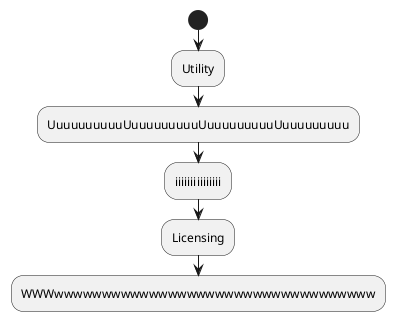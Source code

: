 {
  "sha1": "rrnslk6mdfqur0evv82pfgelddyi8ar",
  "insertion": {
    "when": "2024-06-04T17:28:44.199Z",
    "url": "http://plantuml.sourceforge.net/qa/?qa=6496/beautiful-c-in-classes-after-latex-export",
    "user": "plantuml@gmail.com"
  }
}
@startuml
start
:Utility;
:UuuuuuuuuuUuuuuuuuuuUuuuuuuuuuUuuuuuuuuu;
:iiiiiiiiiiiiiii;
:Licensing;
:WWWwwwwwwwwwwwwwwwwwwwwwwwwwwwwwwwwww;
@enduml
